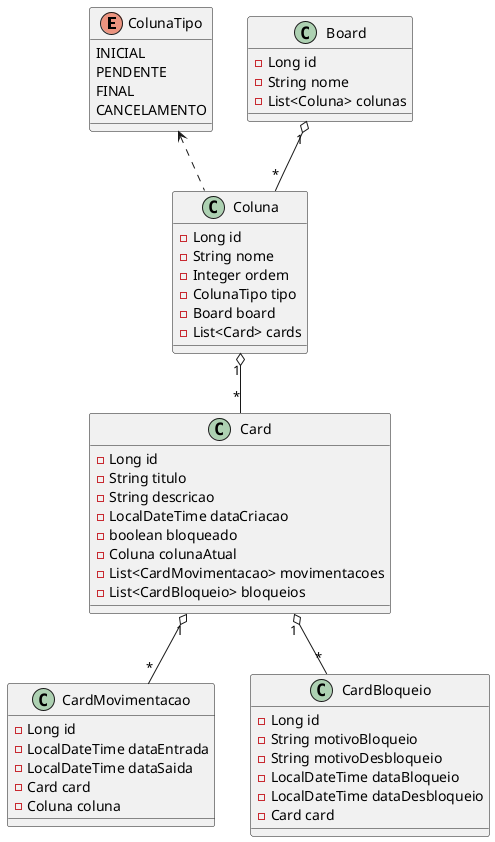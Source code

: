 @startuml
enum ColunaTipo {
  INICIAL
  PENDENTE
  FINAL
  CANCELAMENTO
}

class Board {
  - Long id
  - String nome
  - List<Coluna> colunas
}

class Coluna {
  - Long id
  - String nome
  - Integer ordem
  - ColunaTipo tipo
  - Board board
  - List<Card> cards
}

class Card {
  - Long id
  - String titulo
  - String descricao
  - LocalDateTime dataCriacao
  - boolean bloqueado
  - Coluna colunaAtual
  - List<CardMovimentacao> movimentacoes
  - List<CardBloqueio> bloqueios
}

class CardMovimentacao {
  - Long id
  - LocalDateTime dataEntrada
  - LocalDateTime dataSaida
  - Card card
  - Coluna coluna
}

class CardBloqueio {
  - Long id
  - String motivoBloqueio
  - String motivoDesbloqueio
  - LocalDateTime dataBloqueio
  - LocalDateTime dataDesbloqueio
  - Card card
}

Board "1" o-- "*" Coluna
Coluna "1" o-- "*" Card
Card "1" o-- "*" CardMovimentacao
Card "1" o-- "*" CardBloqueio
ColunaTipo <.. Coluna

@enduml